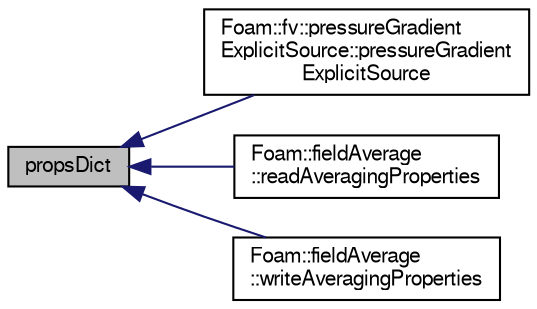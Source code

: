 digraph "propsDict"
{
  bgcolor="transparent";
  edge [fontname="FreeSans",fontsize="10",labelfontname="FreeSans",labelfontsize="10"];
  node [fontname="FreeSans",fontsize="10",shape=record];
  rankdir="LR";
  Node1 [label="propsDict",height=0.2,width=0.4,color="black", fillcolor="grey75", style="filled", fontcolor="black"];
  Node1 -> Node2 [dir="back",color="midnightblue",fontsize="10",style="solid",fontname="FreeSans"];
  Node2 [label="Foam::fv::pressureGradient\lExplicitSource::pressureGradient\lExplicitSource",height=0.2,width=0.4,color="black",URL="$a23474.html#a32f51edca29bee26c1e8fd5d6c479f10",tooltip="Construct from explicit source name and mesh. "];
  Node1 -> Node3 [dir="back",color="midnightblue",fontsize="10",style="solid",fontname="FreeSans"];
  Node3 [label="Foam::fieldAverage\l::readAveragingProperties",height=0.2,width=0.4,color="black",URL="$a28706.html#acdc49190984d3223cc808b5a80986fac",tooltip="Read averaging properties - steps and time. "];
  Node1 -> Node4 [dir="back",color="midnightblue",fontsize="10",style="solid",fontname="FreeSans"];
  Node4 [label="Foam::fieldAverage\l::writeAveragingProperties",height=0.2,width=0.4,color="black",URL="$a28706.html#ae182b304cb745fe7e05a6660b8e4b748",tooltip="Write averaging properties - steps and time. "];
}
